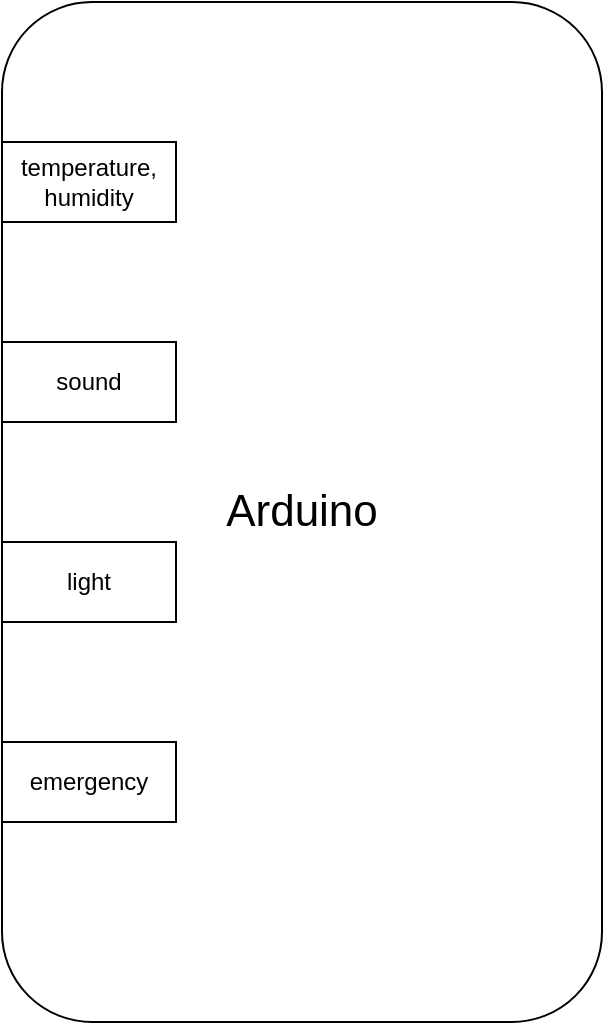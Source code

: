 <mxfile version="12.1.3" type="device" pages="1"><diagram id="VmhGz_KpPeQAi9AmVJGb" name="Page-1"><mxGraphModel dx="1408" dy="731" grid="1" gridSize="10" guides="1" tooltips="1" connect="1" arrows="1" fold="1" page="1" pageScale="1" pageWidth="827" pageHeight="1169" math="0" shadow="0"><root><mxCell id="0"/><mxCell id="1" parent="0"/><mxCell id="J08dLpWmbvydxYepIMeH-1" value="&lt;font style=&quot;font-size: 22px&quot;&gt;Arduino&lt;/font&gt;" style="rounded=1;whiteSpace=wrap;html=1;" vertex="1" parent="1"><mxGeometry x="263" y="100" width="300" height="510" as="geometry"/></mxCell><mxCell id="J08dLpWmbvydxYepIMeH-2" value="temperature,&lt;br&gt;humidity" style="rounded=0;whiteSpace=wrap;html=1;" vertex="1" parent="1"><mxGeometry x="263" y="170" width="87" height="40" as="geometry"/></mxCell><mxCell id="J08dLpWmbvydxYepIMeH-3" value="sound" style="rounded=0;whiteSpace=wrap;html=1;" vertex="1" parent="1"><mxGeometry x="263" y="270" width="87" height="40" as="geometry"/></mxCell><mxCell id="J08dLpWmbvydxYepIMeH-4" value="light" style="rounded=0;whiteSpace=wrap;html=1;" vertex="1" parent="1"><mxGeometry x="263" y="370" width="87" height="40" as="geometry"/></mxCell><mxCell id="J08dLpWmbvydxYepIMeH-5" value="emergency" style="rounded=0;whiteSpace=wrap;html=1;" vertex="1" parent="1"><mxGeometry x="263" y="470" width="87" height="40" as="geometry"/></mxCell></root></mxGraphModel></diagram></mxfile>